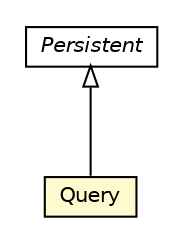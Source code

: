 #!/usr/local/bin/dot
#
# Class diagram 
# Generated by UMLGraph version R5_6-24-gf6e263 (http://www.umlgraph.org/)
#

digraph G {
	edge [fontname="Helvetica",fontsize=10,labelfontname="Helvetica",labelfontsize=10];
	node [fontname="Helvetica",fontsize=10,shape=plaintext];
	nodesep=0.25;
	ranksep=0.5;
	// org.universAAL.ontology.reasoner.Persistent
	c313062 [label=<<table title="org.universAAL.ontology.reasoner.Persistent" border="0" cellborder="1" cellspacing="0" cellpadding="2" port="p" href="./Persistent.html">
		<tr><td><table border="0" cellspacing="0" cellpadding="1">
<tr><td align="center" balign="center"><font face="Helvetica-Oblique"> Persistent </font></td></tr>
		</table></td></tr>
		</table>>, URL="./Persistent.html", fontname="Helvetica", fontcolor="black", fontsize=10.0];
	// org.universAAL.ontology.reasoner.Query
	c313063 [label=<<table title="org.universAAL.ontology.reasoner.Query" border="0" cellborder="1" cellspacing="0" cellpadding="2" port="p" bgcolor="lemonChiffon" href="./Query.html">
		<tr><td><table border="0" cellspacing="0" cellpadding="1">
<tr><td align="center" balign="center"> Query </td></tr>
		</table></td></tr>
		</table>>, URL="./Query.html", fontname="Helvetica", fontcolor="black", fontsize=10.0];
	//org.universAAL.ontology.reasoner.Query extends org.universAAL.ontology.reasoner.Persistent
	c313062:p -> c313063:p [dir=back,arrowtail=empty];
}

